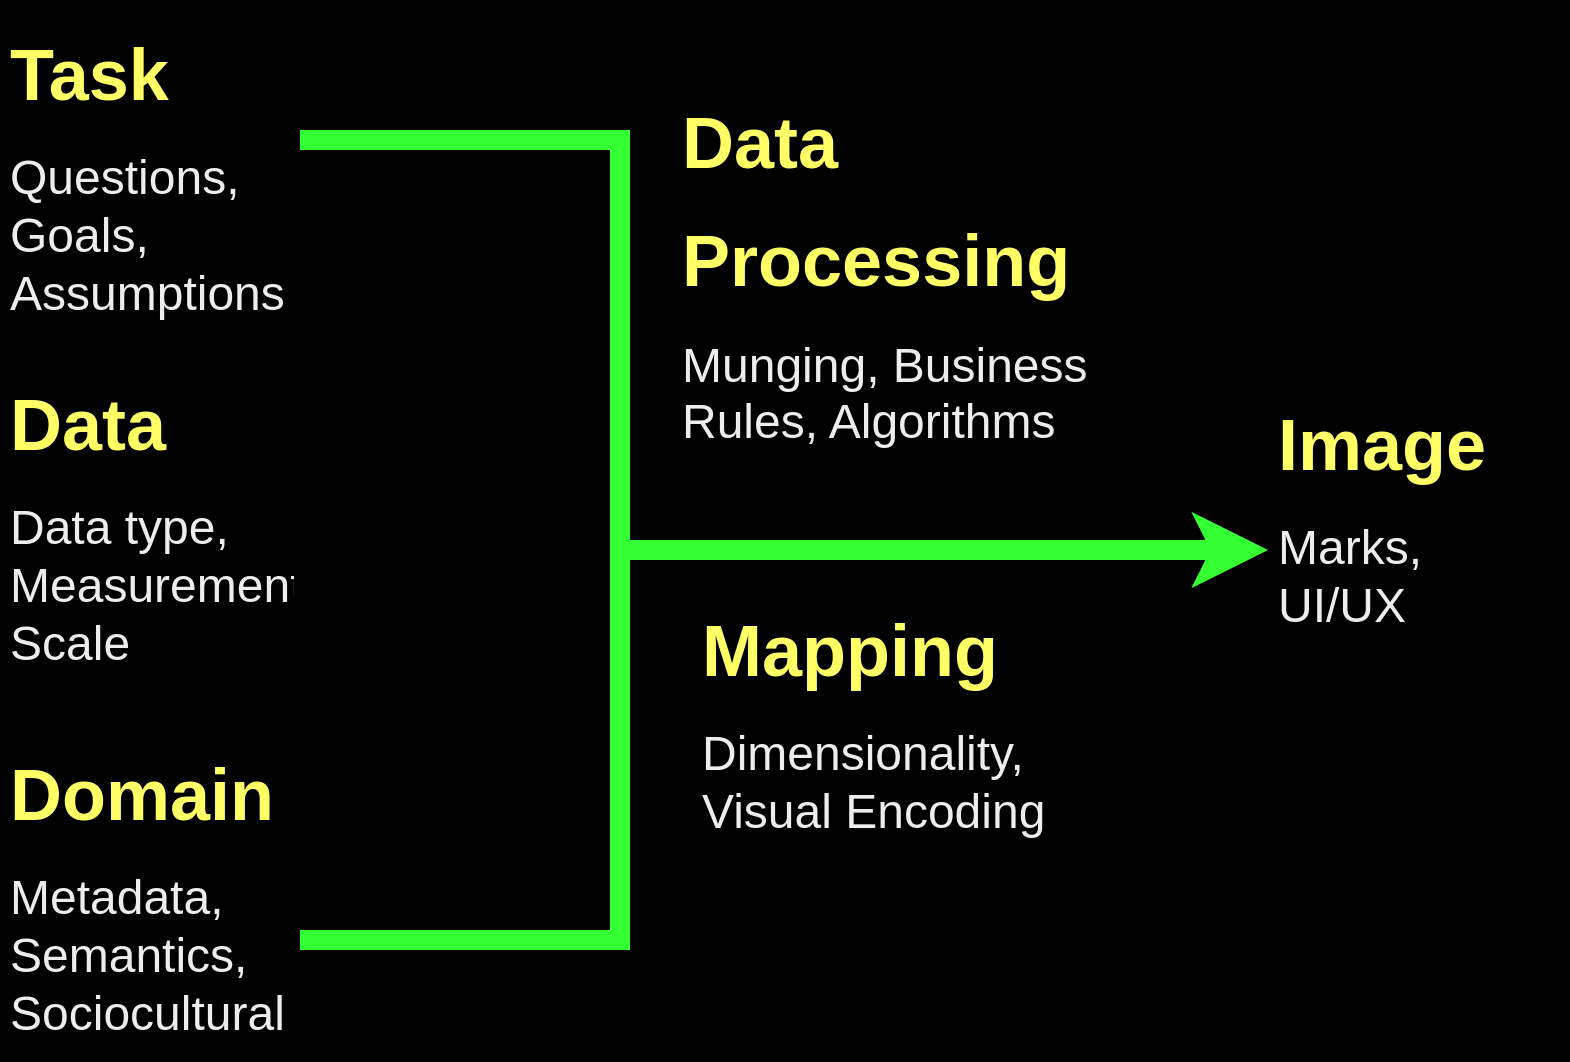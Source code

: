 <mxfile pages="1" version="11.2.2" type="device"><diagram id="I_vVXChChhlmdb6h9lRQ" name="Page-1"><mxGraphModel dx="956" dy="844" grid="0" gridSize="10" guides="1" tooltips="1" connect="1" arrows="1" fold="1" page="1" pageScale="1" pageWidth="800" pageHeight="550" background="#000000" math="0" shadow="0"><root><mxCell id="0"/><mxCell id="1" parent="0"/><mxCell id="d-o1LgnM1oVDnNwG97tz-1" value="" style="endArrow=none;html=1;strokeColor=#33FF33;strokeWidth=10;" edge="1" parent="1"><mxGeometry width="50" height="50" relative="1" as="geometry"><mxPoint x="160" y="80" as="sourcePoint"/><mxPoint x="320" y="80" as="targetPoint"/></mxGeometry></mxCell><mxCell id="d-o1LgnM1oVDnNwG97tz-2" value="" style="endArrow=none;html=1;strokeColor=#33FF33;strokeWidth=10;" edge="1" parent="1"><mxGeometry width="50" height="50" relative="1" as="geometry"><mxPoint x="160" y="480" as="sourcePoint"/><mxPoint x="320" y="480" as="targetPoint"/></mxGeometry></mxCell><mxCell id="d-o1LgnM1oVDnNwG97tz-3" value="" style="endArrow=none;html=1;strokeColor=#33FF33;strokeWidth=10;snapToPoint=1;" edge="1" parent="1"><mxGeometry width="50" height="50" relative="1" as="geometry"><mxPoint x="320" y="75" as="sourcePoint"/><mxPoint x="320" y="485" as="targetPoint"/></mxGeometry></mxCell><mxCell id="d-o1LgnM1oVDnNwG97tz-4" value="&lt;h1&gt;&lt;span&gt;&lt;font style=&quot;font-size: 36px&quot;&gt;Task&lt;/font&gt;&lt;/span&gt;&lt;/h1&gt;&lt;h1&gt;&lt;span style=&quot;font-weight: 400&quot;&gt;&lt;font color=&quot;#ededed&quot;&gt;&lt;font style=&quot;font-size: 24px&quot;&gt;Q&lt;/font&gt;&lt;font style=&quot;font-size: 24px&quot;&gt;uestions, Goals, Assumptions&lt;/font&gt;&lt;/font&gt;&lt;/span&gt;&lt;/h1&gt;" style="text;html=1;strokeColor=none;fillColor=none;spacing=5;spacingTop=-20;whiteSpace=wrap;overflow=hidden;rounded=0;fontColor=#FFFF66;" vertex="1" parent="1"><mxGeometry x="10" y="20" width="150" height="160" as="geometry"/></mxCell><mxCell id="d-o1LgnM1oVDnNwG97tz-5" value="&lt;h1&gt;&lt;span&gt;&lt;font style=&quot;font-size: 36px&quot;&gt;Data&lt;/font&gt;&lt;/span&gt;&lt;/h1&gt;&lt;h1&gt;&lt;font color=&quot;#ededed&quot;&gt;&lt;span style=&quot;font-weight: 400&quot;&gt;Data type, Measurement Scale&lt;/span&gt;&lt;/font&gt;&lt;/h1&gt;" style="text;html=1;strokeColor=none;fillColor=none;spacing=5;spacingTop=-20;whiteSpace=wrap;overflow=hidden;rounded=0;fontColor=#FFFF66;" vertex="1" parent="1"><mxGeometry x="10" y="195" width="150" height="160" as="geometry"/></mxCell><mxCell id="d-o1LgnM1oVDnNwG97tz-6" value="&lt;h1&gt;&lt;span&gt;&lt;font style=&quot;font-size: 36px&quot;&gt;Domain&lt;/font&gt;&lt;/span&gt;&lt;/h1&gt;&lt;h1&gt;&lt;font color=&quot;#ededed&quot;&gt;&lt;span style=&quot;font-weight: 400&quot;&gt;Metadata, Semantics, Sociocultural&lt;/span&gt;&lt;/font&gt;&lt;/h1&gt;" style="text;html=1;strokeColor=none;fillColor=none;spacing=5;spacingTop=-20;whiteSpace=wrap;overflow=hidden;rounded=0;fontColor=#FFFF66;" vertex="1" parent="1"><mxGeometry x="10" y="380" width="150" height="160" as="geometry"/></mxCell><mxCell id="d-o1LgnM1oVDnNwG97tz-7" value="&lt;h1&gt;&lt;span&gt;&lt;font style=&quot;font-size: 36px&quot;&gt;Image&lt;/font&gt;&lt;/span&gt;&lt;/h1&gt;&lt;h1&gt;&lt;font color=&quot;#ededed&quot;&gt;&lt;span style=&quot;font-weight: 400&quot;&gt;Marks, UI/UX&lt;/span&gt;&lt;/font&gt;&lt;/h1&gt;" style="text;html=1;strokeColor=none;fillColor=none;spacing=5;spacingTop=-20;whiteSpace=wrap;overflow=hidden;rounded=0;fontColor=#FFFF66;" vertex="1" parent="1"><mxGeometry x="644" y="205" width="150" height="160" as="geometry"/></mxCell><mxCell id="d-o1LgnM1oVDnNwG97tz-8" value="" style="endArrow=classic;html=1;strokeColor=#33FF33;strokeWidth=10;fontColor=#FFFF66;entryX=0;entryY=0.5;entryDx=0;entryDy=0;" edge="1" parent="1" target="d-o1LgnM1oVDnNwG97tz-7"><mxGeometry width="50" height="50" relative="1" as="geometry"><mxPoint x="319" y="285" as="sourcePoint"/><mxPoint x="60" y="561" as="targetPoint"/></mxGeometry></mxCell><mxCell id="d-o1LgnM1oVDnNwG97tz-9" value="&lt;h1&gt;&lt;span style=&quot;font-size: 36px&quot;&gt;Data&lt;/span&gt;&lt;/h1&gt;&lt;h1&gt;&lt;span style=&quot;font-size: 36px&quot;&gt;Processing&lt;/span&gt;&lt;/h1&gt;&lt;h1&gt;&lt;font color=&quot;#ededed&quot;&gt;&lt;span style=&quot;font-weight: 400&quot;&gt;Munging, Business Rules, Algorithms&lt;/span&gt;&lt;/font&gt;&lt;/h1&gt;" style="text;html=1;strokeColor=none;fillColor=none;spacing=5;spacingTop=-20;whiteSpace=wrap;overflow=hidden;rounded=0;fontColor=#FFFF66;" vertex="1" parent="1"><mxGeometry x="346" y="54" width="227" height="185" as="geometry"/></mxCell><mxCell id="d-o1LgnM1oVDnNwG97tz-10" value="&lt;h1&gt;&lt;span style=&quot;font-size: 36px&quot;&gt;Mapping&lt;/span&gt;&lt;/h1&gt;&lt;h1&gt;&lt;font color=&quot;#ededed&quot;&gt;&lt;span style=&quot;font-weight: 400&quot;&gt;Dimensionality, Visual Encoding&lt;/span&gt;&lt;/font&gt;&lt;/h1&gt;" style="text;html=1;strokeColor=none;fillColor=none;spacing=5;spacingTop=-20;whiteSpace=wrap;overflow=hidden;rounded=0;fontColor=#FFFF66;" vertex="1" parent="1"><mxGeometry x="356" y="308" width="227" height="185" as="geometry"/></mxCell></root></mxGraphModel></diagram></mxfile>